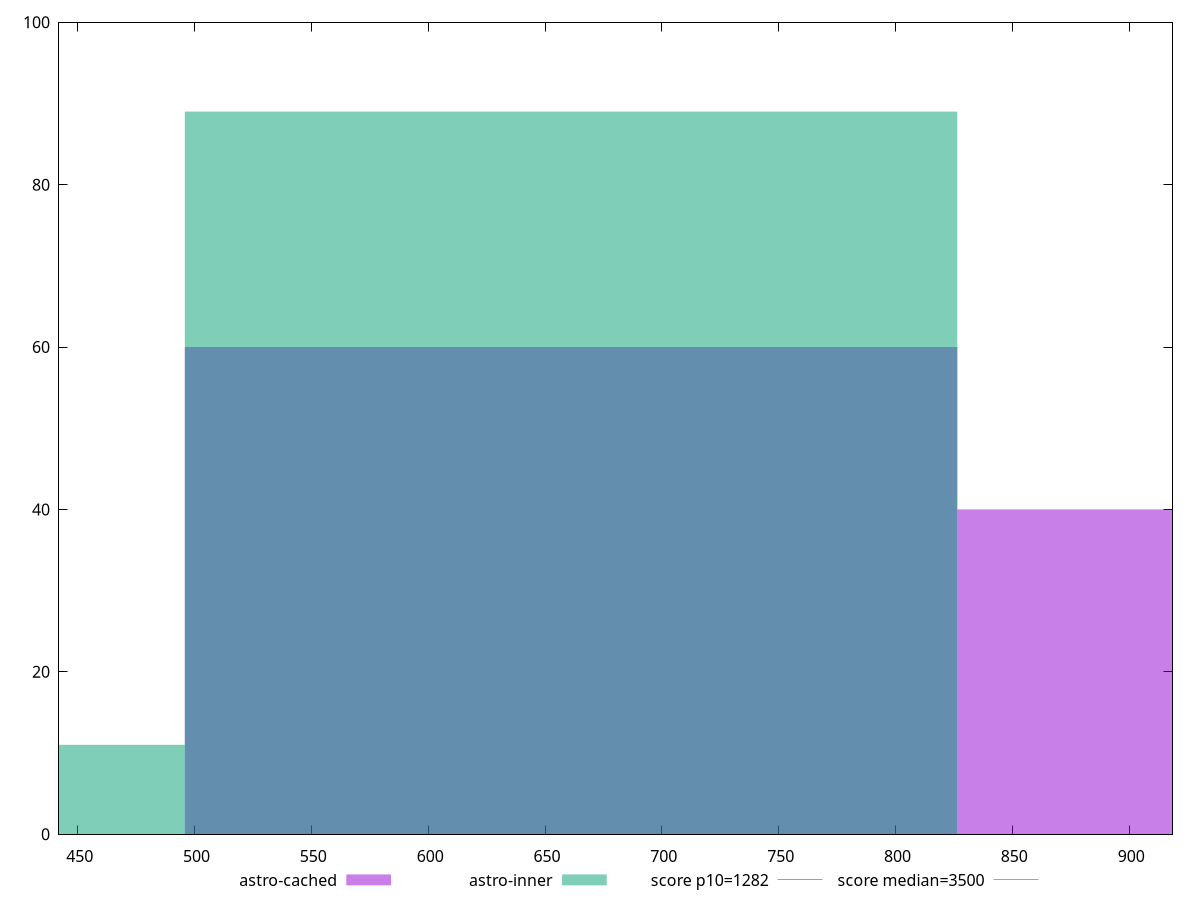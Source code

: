 reset

$astroCached <<EOF
991.7217290931762 40
661.1478193954508 60
EOF

$astroInner <<EOF
661.1478193954508 89
330.5739096977254 11
EOF

set key outside below
set boxwidth 330.5739096977254
set xrange [442.0120000000004:918.5360000000001]
set yrange [0:100]
set trange [0:100]
set style fill transparent solid 0.5 noborder

set parametric
set terminal svg size 640, 500 enhanced background rgb 'white'
set output "reports/report_00033_2021-03-01T14-23-16.841Z/bootup-time/comparison/histogram/1_vs_2.svg"

plot $astroCached title "astro-cached" with boxes, \
     $astroInner title "astro-inner" with boxes, \
     1282,t title "score p10=1282", \
     3500,t title "score median=3500"

reset
